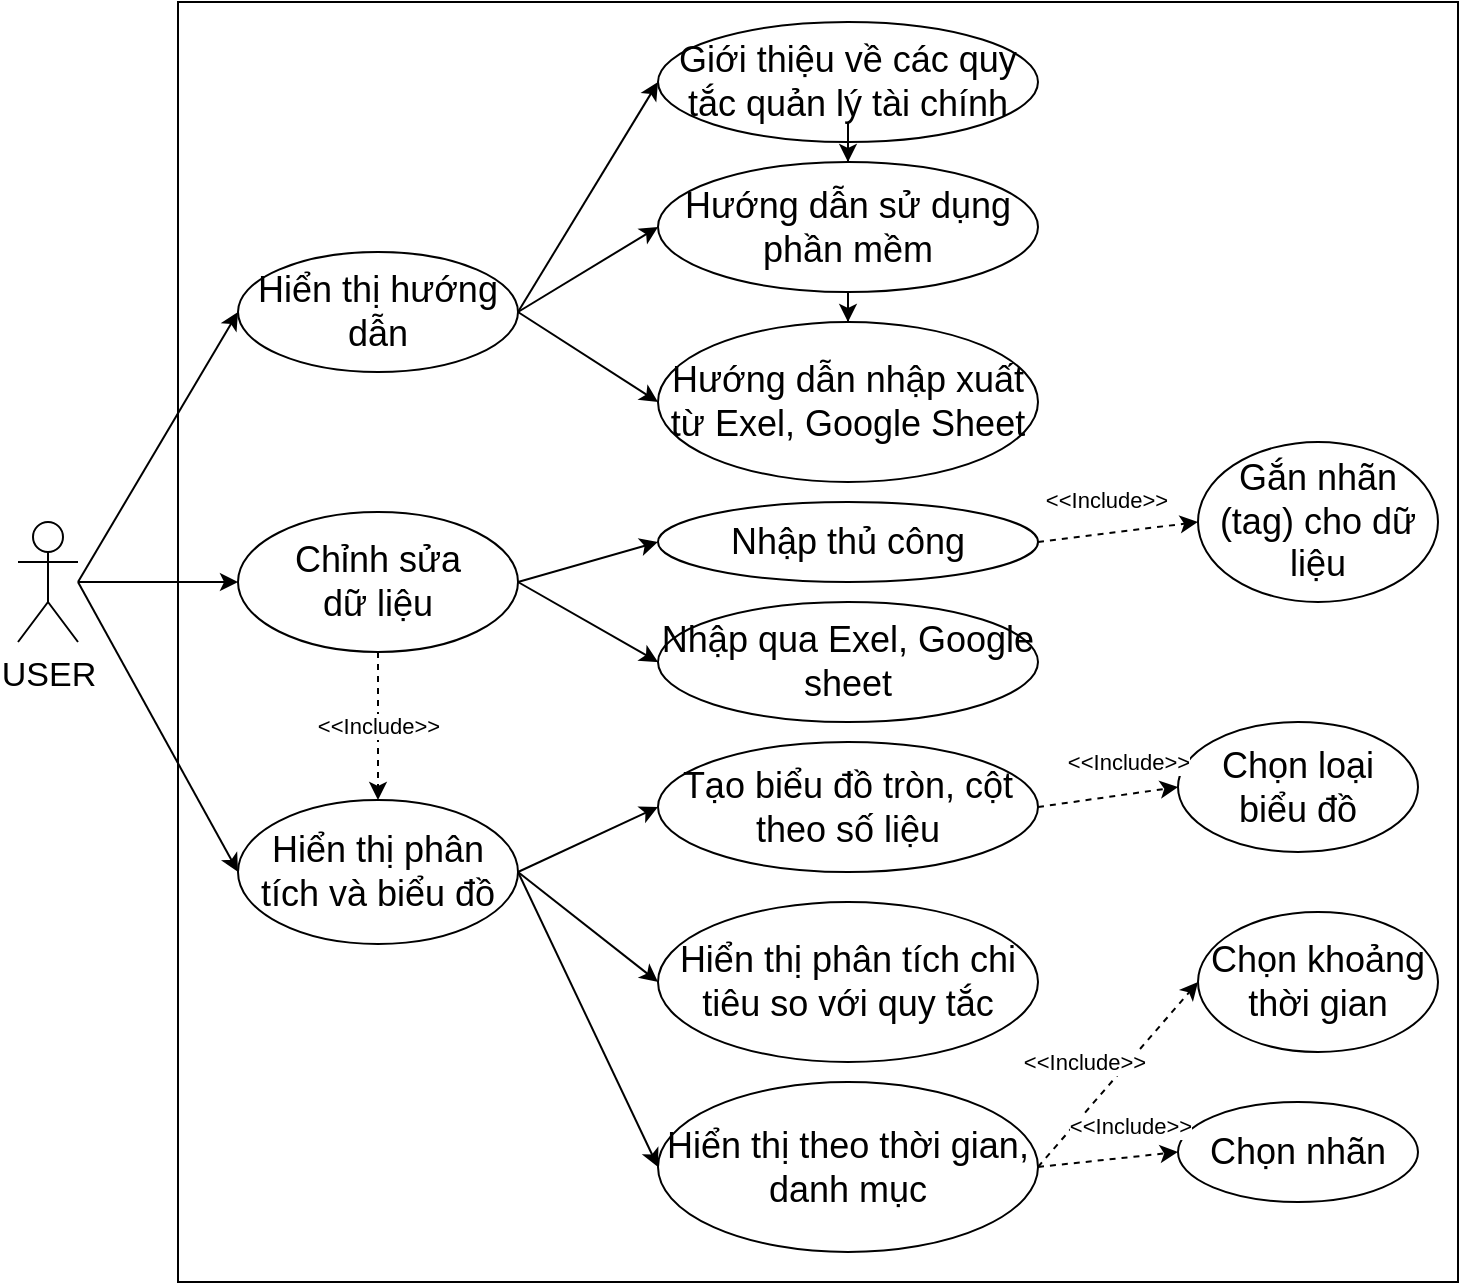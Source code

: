 <mxfile version="22.0.3" type="device">
  <diagram name="Page-1" id="RfYrQzGQmdfsF_zVa4Hh">
    <mxGraphModel dx="1632" dy="987" grid="1" gridSize="10" guides="1" tooltips="1" connect="1" arrows="1" fold="1" page="1" pageScale="1" pageWidth="850" pageHeight="1100" math="0" shadow="0">
      <root>
        <mxCell id="0" />
        <mxCell id="1" parent="0" />
        <mxCell id="xCLcRWl03LiHWQ9dhT0z-39" value="" style="whiteSpace=wrap;html=1;fontSize=18;" parent="1" vertex="1">
          <mxGeometry x="200" width="640" height="640" as="geometry" />
        </mxCell>
        <mxCell id="xCLcRWl03LiHWQ9dhT0z-3" value="Hiển thị hướng dẫn" style="ellipse;whiteSpace=wrap;html=1;fontSize=18;" parent="1" vertex="1">
          <mxGeometry x="230" y="125" width="140" height="60" as="geometry" />
        </mxCell>
        <mxCell id="hvl328PQ1NeNEFiTXt3a-1" value="" style="edgeStyle=orthogonalEdgeStyle;rounded=0;orthogonalLoop=1;jettySize=auto;html=1;" edge="1" parent="1" source="xCLcRWl03LiHWQ9dhT0z-7" target="xCLcRWl03LiHWQ9dhT0z-9">
          <mxGeometry relative="1" as="geometry" />
        </mxCell>
        <mxCell id="xCLcRWl03LiHWQ9dhT0z-4" value="Giới thiệu về các quy tắc quản lý tài chính" style="whiteSpace=wrap;html=1;rounded=1;fontSize=18;shape=ellipse;perimeter=ellipsePerimeter;" parent="1" vertex="1">
          <mxGeometry x="440" y="10" width="190" height="60" as="geometry" />
        </mxCell>
        <mxCell id="xCLcRWl03LiHWQ9dhT0z-9" value="Hướng dẫn nhập xuất từ Exel, Google Sheet" style="whiteSpace=wrap;html=1;rounded=1;fontSize=18;shape=ellipse;perimeter=ellipsePerimeter;" parent="1" vertex="1">
          <mxGeometry x="440" y="160" width="190" height="80" as="geometry" />
        </mxCell>
        <mxCell id="xCLcRWl03LiHWQ9dhT0z-10" value="" style="endArrow=classic;html=1;rounded=0;entryX=0;entryY=0.5;entryDx=0;entryDy=0;exitX=1;exitY=0.5;exitDx=0;exitDy=0;fontSize=18;" parent="1" source="xCLcRWl03LiHWQ9dhT0z-3" target="xCLcRWl03LiHWQ9dhT0z-4" edge="1">
          <mxGeometry width="50" height="50" relative="1" as="geometry">
            <mxPoint x="400" y="235" as="sourcePoint" />
            <mxPoint x="420" y="95" as="targetPoint" />
          </mxGeometry>
        </mxCell>
        <mxCell id="xCLcRWl03LiHWQ9dhT0z-11" value="" style="endArrow=classic;html=1;rounded=0;exitX=1;exitY=0.5;exitDx=0;exitDy=0;entryX=0;entryY=0.5;entryDx=0;entryDy=0;fontSize=18;" parent="1" source="xCLcRWl03LiHWQ9dhT0z-3" target="xCLcRWl03LiHWQ9dhT0z-7" edge="1">
          <mxGeometry width="50" height="50" relative="1" as="geometry">
            <mxPoint x="400" y="305" as="sourcePoint" />
            <mxPoint x="450" y="255" as="targetPoint" />
          </mxGeometry>
        </mxCell>
        <mxCell id="xCLcRWl03LiHWQ9dhT0z-12" value="" style="endArrow=classic;html=1;rounded=0;exitX=1;exitY=0.5;exitDx=0;exitDy=0;entryX=0;entryY=0.5;entryDx=0;entryDy=0;fontSize=18;" parent="1" source="xCLcRWl03LiHWQ9dhT0z-3" target="xCLcRWl03LiHWQ9dhT0z-9" edge="1">
          <mxGeometry width="50" height="50" relative="1" as="geometry">
            <mxPoint x="400" y="305" as="sourcePoint" />
            <mxPoint x="450" y="255" as="targetPoint" />
          </mxGeometry>
        </mxCell>
        <mxCell id="xCLcRWl03LiHWQ9dhT0z-14" value="Chỉnh sửa&lt;br&gt;dữ liệu" style="ellipse;whiteSpace=wrap;html=1;fontSize=18;" parent="1" vertex="1">
          <mxGeometry x="230" y="255" width="140" height="70" as="geometry" />
        </mxCell>
        <mxCell id="xCLcRWl03LiHWQ9dhT0z-15" value="Nhập thủ công" style="whiteSpace=wrap;html=1;rounded=1;fontSize=18;shape=ellipse;perimeter=ellipsePerimeter;" parent="1" vertex="1">
          <mxGeometry x="440" y="250" width="190" height="40" as="geometry" />
        </mxCell>
        <mxCell id="xCLcRWl03LiHWQ9dhT0z-16" value="Nhập qua Exel, Google sheet" style="whiteSpace=wrap;html=1;rounded=1;fontSize=18;shape=ellipse;perimeter=ellipsePerimeter;" parent="1" vertex="1">
          <mxGeometry x="440" y="300" width="190" height="60" as="geometry" />
        </mxCell>
        <mxCell id="xCLcRWl03LiHWQ9dhT0z-18" value="" style="endArrow=classic;html=1;rounded=0;entryX=0;entryY=0.5;entryDx=0;entryDy=0;exitX=1;exitY=0.5;exitDx=0;exitDy=0;fontSize=18;" parent="1" source="xCLcRWl03LiHWQ9dhT0z-14" target="xCLcRWl03LiHWQ9dhT0z-15" edge="1">
          <mxGeometry width="50" height="50" relative="1" as="geometry">
            <mxPoint x="400" y="385" as="sourcePoint" />
            <mxPoint x="420" y="245" as="targetPoint" />
          </mxGeometry>
        </mxCell>
        <mxCell id="xCLcRWl03LiHWQ9dhT0z-19" value="" style="endArrow=classic;html=1;rounded=0;exitX=1;exitY=0.5;exitDx=0;exitDy=0;entryX=0;entryY=0.5;entryDx=0;entryDy=0;fontSize=18;" parent="1" source="xCLcRWl03LiHWQ9dhT0z-14" target="xCLcRWl03LiHWQ9dhT0z-16" edge="1">
          <mxGeometry width="50" height="50" relative="1" as="geometry">
            <mxPoint x="400" y="455" as="sourcePoint" />
            <mxPoint x="450" y="405" as="targetPoint" />
          </mxGeometry>
        </mxCell>
        <mxCell id="xCLcRWl03LiHWQ9dhT0z-21" value="Hiển thị phân tích và biểu đồ" style="ellipse;whiteSpace=wrap;html=1;fontSize=18;" parent="1" vertex="1">
          <mxGeometry x="230" y="399" width="140" height="72" as="geometry" />
        </mxCell>
        <mxCell id="xCLcRWl03LiHWQ9dhT0z-22" value="Tạo biểu đồ tròn, cột theo số liệu" style="whiteSpace=wrap;html=1;rounded=1;fontSize=18;shape=ellipse;perimeter=ellipsePerimeter;" parent="1" vertex="1">
          <mxGeometry x="440" y="370" width="190" height="65" as="geometry" />
        </mxCell>
        <mxCell id="xCLcRWl03LiHWQ9dhT0z-23" value="Hiển thị phân tích chi tiêu so với quy tắc" style="whiteSpace=wrap;html=1;rounded=1;fontSize=18;shape=ellipse;perimeter=ellipsePerimeter;" parent="1" vertex="1">
          <mxGeometry x="440" y="450" width="190" height="80" as="geometry" />
        </mxCell>
        <mxCell id="xCLcRWl03LiHWQ9dhT0z-24" value="Hiển thị theo thời gian,&lt;br&gt;danh mục" style="whiteSpace=wrap;html=1;rounded=1;fontSize=18;shape=ellipse;perimeter=ellipsePerimeter;" parent="1" vertex="1">
          <mxGeometry x="440" y="540" width="190" height="85" as="geometry" />
        </mxCell>
        <mxCell id="xCLcRWl03LiHWQ9dhT0z-25" value="" style="endArrow=classic;html=1;rounded=0;entryX=0;entryY=0.5;entryDx=0;entryDy=0;exitX=1;exitY=0.5;exitDx=0;exitDy=0;fontSize=18;" parent="1" source="xCLcRWl03LiHWQ9dhT0z-21" target="xCLcRWl03LiHWQ9dhT0z-22" edge="1">
          <mxGeometry width="50" height="50" relative="1" as="geometry">
            <mxPoint x="400" y="490" as="sourcePoint" />
            <mxPoint x="420" y="350" as="targetPoint" />
          </mxGeometry>
        </mxCell>
        <mxCell id="xCLcRWl03LiHWQ9dhT0z-26" value="" style="endArrow=classic;html=1;rounded=0;exitX=1;exitY=0.5;exitDx=0;exitDy=0;entryX=0;entryY=0.5;entryDx=0;entryDy=0;fontSize=18;" parent="1" source="xCLcRWl03LiHWQ9dhT0z-21" target="xCLcRWl03LiHWQ9dhT0z-23" edge="1">
          <mxGeometry width="50" height="50" relative="1" as="geometry">
            <mxPoint x="400" y="560" as="sourcePoint" />
            <mxPoint x="450" y="510" as="targetPoint" />
          </mxGeometry>
        </mxCell>
        <mxCell id="xCLcRWl03LiHWQ9dhT0z-27" value="" style="endArrow=classic;html=1;rounded=0;exitX=1;exitY=0.5;exitDx=0;exitDy=0;entryX=0;entryY=0.5;entryDx=0;entryDy=0;fontSize=18;" parent="1" source="xCLcRWl03LiHWQ9dhT0z-21" target="xCLcRWl03LiHWQ9dhT0z-24" edge="1">
          <mxGeometry width="50" height="50" relative="1" as="geometry">
            <mxPoint x="400" y="560" as="sourcePoint" />
            <mxPoint x="450" y="510" as="targetPoint" />
          </mxGeometry>
        </mxCell>
        <mxCell id="xCLcRWl03LiHWQ9dhT0z-28" value="&amp;lt;&amp;lt;Include&amp;gt;&amp;gt;" style="endArrow=classic;html=1;rounded=0;exitX=0.5;exitY=1;exitDx=0;exitDy=0;entryX=0.5;entryY=0;entryDx=0;entryDy=0;dashed=1;fontSize=11;" parent="1" source="xCLcRWl03LiHWQ9dhT0z-14" target="xCLcRWl03LiHWQ9dhT0z-21" edge="1">
          <mxGeometry width="50" height="50" relative="1" as="geometry">
            <mxPoint x="400" y="305" as="sourcePoint" />
            <mxPoint x="450" y="255" as="targetPoint" />
          </mxGeometry>
        </mxCell>
        <mxCell id="xCLcRWl03LiHWQ9dhT0z-29" value="Chọn khoảng thời gian" style="ellipse;whiteSpace=wrap;html=1;fontSize=18;" parent="1" vertex="1">
          <mxGeometry x="710" y="455" width="120" height="70" as="geometry" />
        </mxCell>
        <mxCell id="xCLcRWl03LiHWQ9dhT0z-30" value="Chọn loại &lt;br&gt;biểu đồ" style="ellipse;whiteSpace=wrap;html=1;fontSize=18;" parent="1" vertex="1">
          <mxGeometry x="700" y="360" width="120" height="65" as="geometry" />
        </mxCell>
        <mxCell id="xCLcRWl03LiHWQ9dhT0z-32" value="&amp;lt;&amp;lt;Include&amp;gt;&amp;gt;" style="endArrow=classic;html=1;rounded=0;exitX=1;exitY=0.5;exitDx=0;exitDy=0;entryX=0;entryY=0.5;entryDx=0;entryDy=0;dashed=1;fontSize=11;" parent="1" source="xCLcRWl03LiHWQ9dhT0z-24" target="xCLcRWl03LiHWQ9dhT0z-29" edge="1">
          <mxGeometry x="-0.096" y="18" width="50" height="50" relative="1" as="geometry">
            <mxPoint x="680" y="445" as="sourcePoint" />
            <mxPoint x="680" y="513" as="targetPoint" />
            <mxPoint y="1" as="offset" />
          </mxGeometry>
        </mxCell>
        <mxCell id="xCLcRWl03LiHWQ9dhT0z-33" value="&amp;lt;&amp;lt;Include&amp;gt;&amp;gt;" style="endArrow=classic;html=1;rounded=0;exitX=1;exitY=0.5;exitDx=0;exitDy=0;entryX=0;entryY=0.5;entryDx=0;entryDy=0;dashed=1;fontSize=11;" parent="1" source="xCLcRWl03LiHWQ9dhT0z-22" target="xCLcRWl03LiHWQ9dhT0z-30" edge="1">
          <mxGeometry x="0.356" y="16" width="50" height="50" relative="1" as="geometry">
            <mxPoint x="660" y="500" as="sourcePoint" />
            <mxPoint x="740" y="470" as="targetPoint" />
            <mxPoint as="offset" />
          </mxGeometry>
        </mxCell>
        <mxCell id="xCLcRWl03LiHWQ9dhT0z-34" value="Gắn nhãn (tag) cho dữ liệu" style="ellipse;whiteSpace=wrap;html=1;fontSize=18;" parent="1" vertex="1">
          <mxGeometry x="710" y="220" width="120" height="80" as="geometry" />
        </mxCell>
        <mxCell id="xCLcRWl03LiHWQ9dhT0z-35" value="&amp;lt;&amp;lt;Include&amp;gt;&amp;gt;" style="endArrow=classic;html=1;rounded=0;entryX=0;entryY=0.5;entryDx=0;entryDy=0;dashed=1;fontSize=11;exitX=1;exitY=0.5;exitDx=0;exitDy=0;" parent="1" target="xCLcRWl03LiHWQ9dhT0z-34" edge="1" source="xCLcRWl03LiHWQ9dhT0z-15">
          <mxGeometry x="-0.096" y="18" width="50" height="50" relative="1" as="geometry">
            <mxPoint x="630" y="255" as="sourcePoint" />
            <mxPoint x="710" y="225" as="targetPoint" />
            <mxPoint y="1" as="offset" />
          </mxGeometry>
        </mxCell>
        <mxCell id="xCLcRWl03LiHWQ9dhT0z-36" value="" style="endArrow=classic;html=1;rounded=0;entryX=0;entryY=0.5;entryDx=0;entryDy=0;exitX=1;exitY=0.333;exitDx=0;exitDy=0;exitPerimeter=0;fontSize=18;" parent="1" target="xCLcRWl03LiHWQ9dhT0z-3" edge="1">
          <mxGeometry width="50" height="50" relative="1" as="geometry">
            <mxPoint x="150" y="290" as="sourcePoint" />
            <mxPoint x="450" y="255" as="targetPoint" />
          </mxGeometry>
        </mxCell>
        <mxCell id="xCLcRWl03LiHWQ9dhT0z-37" value="" style="endArrow=classic;html=1;rounded=0;entryX=0;entryY=0.5;entryDx=0;entryDy=0;exitX=1;exitY=0.333;exitDx=0;exitDy=0;exitPerimeter=0;fontSize=18;" parent="1" target="xCLcRWl03LiHWQ9dhT0z-14" edge="1">
          <mxGeometry width="50" height="50" relative="1" as="geometry">
            <mxPoint x="150" y="290" as="sourcePoint" />
            <mxPoint x="250" y="215" as="targetPoint" />
          </mxGeometry>
        </mxCell>
        <mxCell id="xCLcRWl03LiHWQ9dhT0z-38" value="" style="endArrow=classic;html=1;rounded=0;entryX=0;entryY=0.5;entryDx=0;entryDy=0;exitX=1;exitY=0.333;exitDx=0;exitDy=0;exitPerimeter=0;fontSize=18;" parent="1" target="xCLcRWl03LiHWQ9dhT0z-21" edge="1">
          <mxGeometry width="50" height="50" relative="1" as="geometry">
            <mxPoint x="150" y="290" as="sourcePoint" />
            <mxPoint x="240" y="302.14" as="targetPoint" />
          </mxGeometry>
        </mxCell>
        <mxCell id="7CTRyl56Skh72hbDCgnQ-1" value="Chọn nhãn" style="ellipse;whiteSpace=wrap;html=1;fontSize=18;" parent="1" vertex="1">
          <mxGeometry x="700" y="550" width="120" height="50" as="geometry" />
        </mxCell>
        <mxCell id="7CTRyl56Skh72hbDCgnQ-2" value="&amp;lt;&amp;lt;Include&amp;gt;&amp;gt;" style="endArrow=classic;html=1;rounded=0;entryX=0;entryY=0.5;entryDx=0;entryDy=0;dashed=1;fontSize=11;exitX=1;exitY=0.5;exitDx=0;exitDy=0;" parent="1" source="xCLcRWl03LiHWQ9dhT0z-24" target="7CTRyl56Skh72hbDCgnQ-1" edge="1">
          <mxGeometry x="0.356" y="16" width="50" height="50" relative="1" as="geometry">
            <mxPoint x="630" y="385" as="sourcePoint" />
            <mxPoint x="740" y="530" as="targetPoint" />
            <mxPoint as="offset" />
          </mxGeometry>
        </mxCell>
        <mxCell id="hvl328PQ1NeNEFiTXt3a-2" value="" style="edgeStyle=orthogonalEdgeStyle;rounded=0;orthogonalLoop=1;jettySize=auto;html=1;" edge="1" parent="1" source="xCLcRWl03LiHWQ9dhT0z-4" target="xCLcRWl03LiHWQ9dhT0z-7">
          <mxGeometry relative="1" as="geometry">
            <mxPoint x="535" y="90" as="sourcePoint" />
            <mxPoint x="535" y="175" as="targetPoint" />
          </mxGeometry>
        </mxCell>
        <mxCell id="xCLcRWl03LiHWQ9dhT0z-7" value="Hướng dẫn sử dụng phần mềm" style="whiteSpace=wrap;html=1;rounded=1;fontSize=18;shape=ellipse;perimeter=ellipsePerimeter;" parent="1" vertex="1">
          <mxGeometry x="440" y="80" width="190" height="65" as="geometry" />
        </mxCell>
        <mxCell id="hvl328PQ1NeNEFiTXt3a-3" value="&lt;font style=&quot;font-size: 17px;&quot;&gt;USER&lt;/font&gt;" style="shape=umlActor;verticalLabelPosition=bottom;verticalAlign=top;html=1;outlineConnect=0;" vertex="1" parent="1">
          <mxGeometry x="120" y="260" width="30" height="60" as="geometry" />
        </mxCell>
      </root>
    </mxGraphModel>
  </diagram>
</mxfile>
